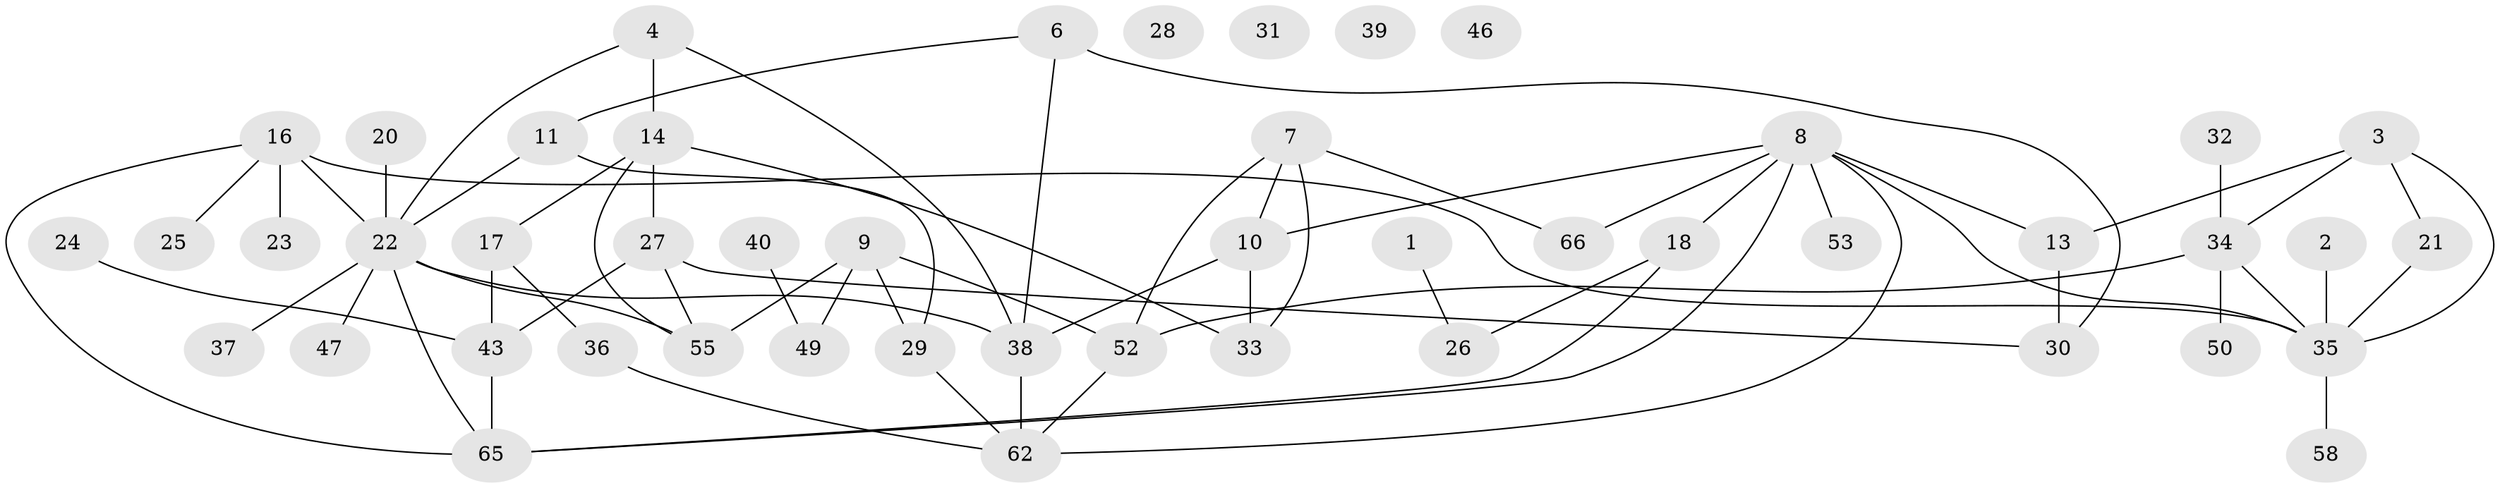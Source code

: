 // original degree distribution, {1: 0.2191780821917808, 2: 0.2328767123287671, 3: 0.1917808219178082, 6: 0.0410958904109589, 4: 0.2054794520547945, 5: 0.0547945205479452, 0: 0.0547945205479452}
// Generated by graph-tools (version 1.1) at 2025/41/03/06/25 10:41:20]
// undirected, 48 vertices, 68 edges
graph export_dot {
graph [start="1"]
  node [color=gray90,style=filled];
  1 [super="+5"];
  2;
  3 [super="+15"];
  4 [super="+71"];
  6 [super="+42"];
  7 [super="+12"];
  8 [super="+19"];
  9 [super="+57"];
  10 [super="+59"];
  11 [super="+56"];
  13 [super="+64"];
  14 [super="+67"];
  16 [super="+60"];
  17 [super="+68"];
  18;
  20;
  21 [super="+45"];
  22 [super="+41"];
  23;
  24;
  25;
  26 [super="+54"];
  27;
  28;
  29;
  30 [super="+61"];
  31;
  32;
  33 [super="+73"];
  34 [super="+69"];
  35 [super="+48"];
  36 [super="+72"];
  37;
  38 [super="+44"];
  39;
  40;
  43 [super="+51"];
  46;
  47;
  49;
  50;
  52;
  53;
  55;
  58;
  62 [super="+63"];
  65 [super="+70"];
  66;
  1 -- 26;
  2 -- 35;
  3 -- 35;
  3 -- 21;
  3 -- 13;
  3 -- 34;
  4 -- 38;
  4 -- 14 [weight=2];
  4 -- 22;
  6 -- 38;
  6 -- 11;
  6 -- 30;
  7 -- 52;
  7 -- 66;
  7 -- 33;
  7 -- 10;
  8 -- 10;
  8 -- 35;
  8 -- 53;
  8 -- 62;
  8 -- 65;
  8 -- 18;
  8 -- 66;
  8 -- 13;
  9 -- 29;
  9 -- 52;
  9 -- 55;
  9 -- 49;
  10 -- 33;
  10 -- 38;
  11 -- 29;
  11 -- 22;
  13 -- 30;
  14 -- 27;
  14 -- 33;
  14 -- 17;
  14 -- 55;
  16 -- 23;
  16 -- 25;
  16 -- 35;
  16 -- 22;
  16 -- 65;
  17 -- 43;
  17 -- 36;
  18 -- 26;
  18 -- 65;
  20 -- 22;
  21 -- 35;
  22 -- 47 [weight=2];
  22 -- 65;
  22 -- 37;
  22 -- 38;
  22 -- 55;
  24 -- 43;
  27 -- 30;
  27 -- 55;
  27 -- 43;
  29 -- 62;
  32 -- 34;
  34 -- 35;
  34 -- 50;
  34 -- 52;
  35 -- 58;
  36 -- 62;
  38 -- 62;
  40 -- 49;
  43 -- 65;
  52 -- 62;
}
